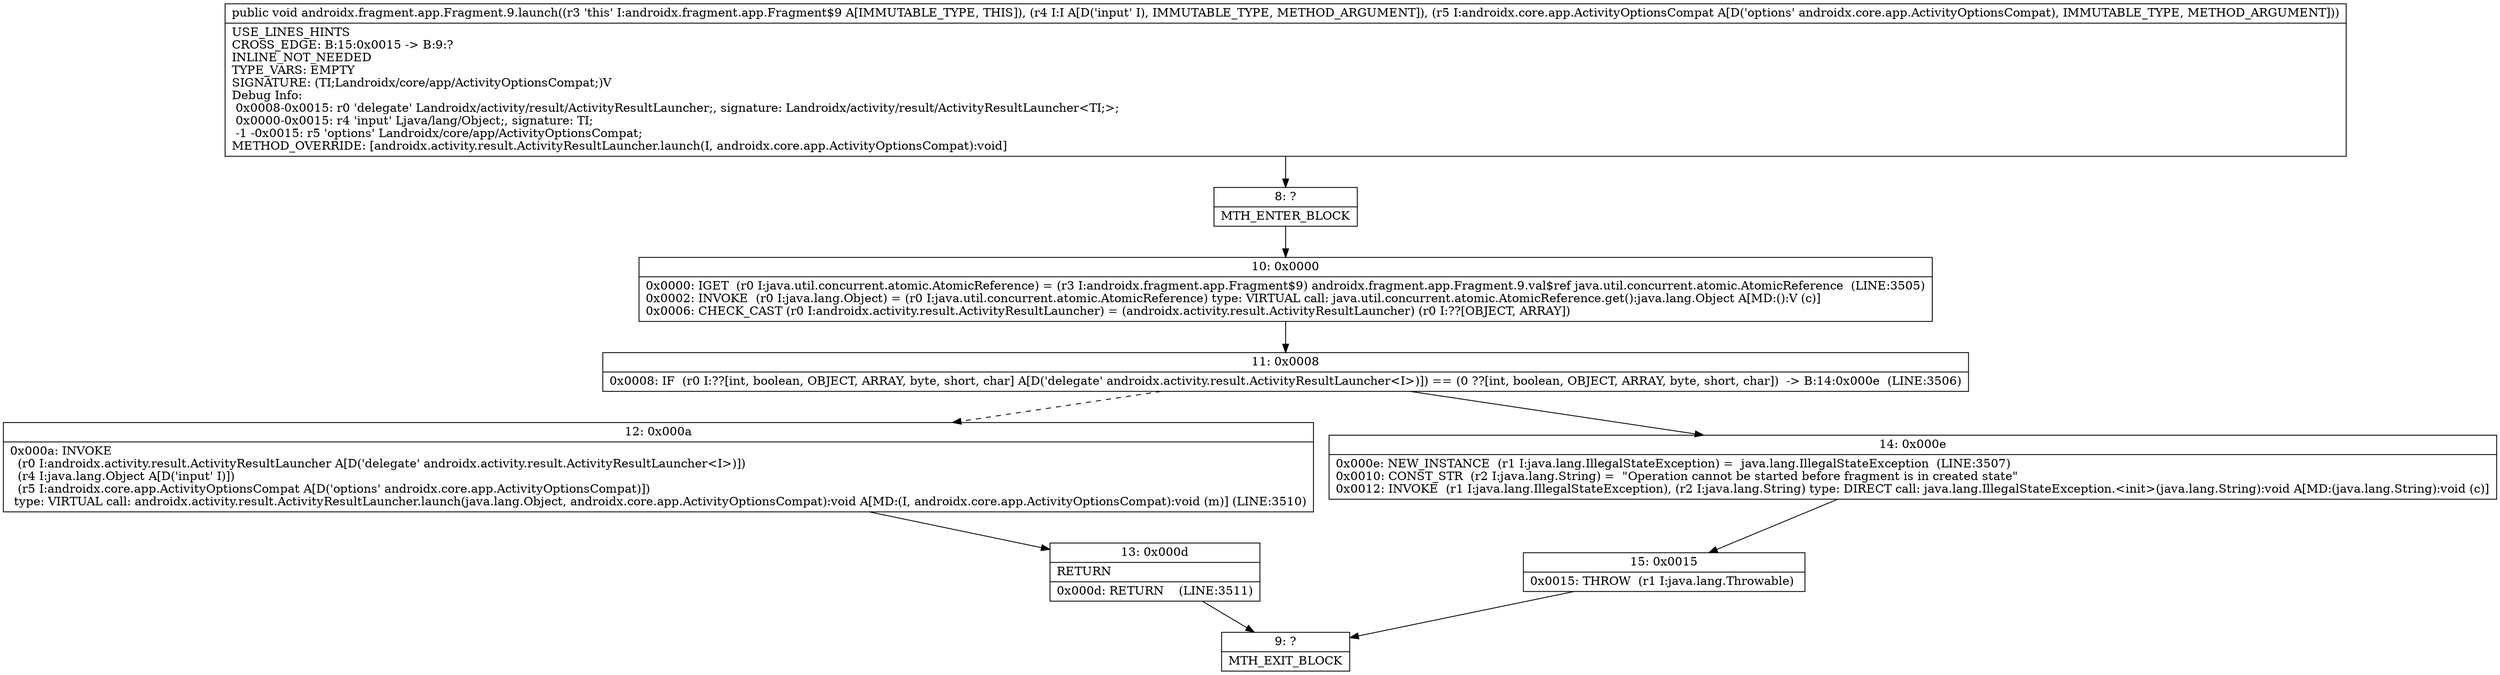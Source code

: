 digraph "CFG forandroidx.fragment.app.Fragment.9.launch(Ljava\/lang\/Object;Landroidx\/core\/app\/ActivityOptionsCompat;)V" {
Node_8 [shape=record,label="{8\:\ ?|MTH_ENTER_BLOCK\l}"];
Node_10 [shape=record,label="{10\:\ 0x0000|0x0000: IGET  (r0 I:java.util.concurrent.atomic.AtomicReference) = (r3 I:androidx.fragment.app.Fragment$9) androidx.fragment.app.Fragment.9.val$ref java.util.concurrent.atomic.AtomicReference  (LINE:3505)\l0x0002: INVOKE  (r0 I:java.lang.Object) = (r0 I:java.util.concurrent.atomic.AtomicReference) type: VIRTUAL call: java.util.concurrent.atomic.AtomicReference.get():java.lang.Object A[MD:():V (c)]\l0x0006: CHECK_CAST (r0 I:androidx.activity.result.ActivityResultLauncher) = (androidx.activity.result.ActivityResultLauncher) (r0 I:??[OBJECT, ARRAY]) \l}"];
Node_11 [shape=record,label="{11\:\ 0x0008|0x0008: IF  (r0 I:??[int, boolean, OBJECT, ARRAY, byte, short, char] A[D('delegate' androidx.activity.result.ActivityResultLauncher\<I\>)]) == (0 ??[int, boolean, OBJECT, ARRAY, byte, short, char])  \-\> B:14:0x000e  (LINE:3506)\l}"];
Node_12 [shape=record,label="{12\:\ 0x000a|0x000a: INVOKE  \l  (r0 I:androidx.activity.result.ActivityResultLauncher A[D('delegate' androidx.activity.result.ActivityResultLauncher\<I\>)])\l  (r4 I:java.lang.Object A[D('input' I)])\l  (r5 I:androidx.core.app.ActivityOptionsCompat A[D('options' androidx.core.app.ActivityOptionsCompat)])\l type: VIRTUAL call: androidx.activity.result.ActivityResultLauncher.launch(java.lang.Object, androidx.core.app.ActivityOptionsCompat):void A[MD:(I, androidx.core.app.ActivityOptionsCompat):void (m)] (LINE:3510)\l}"];
Node_13 [shape=record,label="{13\:\ 0x000d|RETURN\l|0x000d: RETURN    (LINE:3511)\l}"];
Node_9 [shape=record,label="{9\:\ ?|MTH_EXIT_BLOCK\l}"];
Node_14 [shape=record,label="{14\:\ 0x000e|0x000e: NEW_INSTANCE  (r1 I:java.lang.IllegalStateException) =  java.lang.IllegalStateException  (LINE:3507)\l0x0010: CONST_STR  (r2 I:java.lang.String) =  \"Operation cannot be started before fragment is in created state\" \l0x0012: INVOKE  (r1 I:java.lang.IllegalStateException), (r2 I:java.lang.String) type: DIRECT call: java.lang.IllegalStateException.\<init\>(java.lang.String):void A[MD:(java.lang.String):void (c)]\l}"];
Node_15 [shape=record,label="{15\:\ 0x0015|0x0015: THROW  (r1 I:java.lang.Throwable) \l}"];
MethodNode[shape=record,label="{public void androidx.fragment.app.Fragment.9.launch((r3 'this' I:androidx.fragment.app.Fragment$9 A[IMMUTABLE_TYPE, THIS]), (r4 I:I A[D('input' I), IMMUTABLE_TYPE, METHOD_ARGUMENT]), (r5 I:androidx.core.app.ActivityOptionsCompat A[D('options' androidx.core.app.ActivityOptionsCompat), IMMUTABLE_TYPE, METHOD_ARGUMENT]))  | USE_LINES_HINTS\lCROSS_EDGE: B:15:0x0015 \-\> B:9:?\lINLINE_NOT_NEEDED\lTYPE_VARS: EMPTY\lSIGNATURE: (TI;Landroidx\/core\/app\/ActivityOptionsCompat;)V\lDebug Info:\l  0x0008\-0x0015: r0 'delegate' Landroidx\/activity\/result\/ActivityResultLauncher;, signature: Landroidx\/activity\/result\/ActivityResultLauncher\<TI;\>;\l  0x0000\-0x0015: r4 'input' Ljava\/lang\/Object;, signature: TI;\l  \-1 \-0x0015: r5 'options' Landroidx\/core\/app\/ActivityOptionsCompat;\lMETHOD_OVERRIDE: [androidx.activity.result.ActivityResultLauncher.launch(I, androidx.core.app.ActivityOptionsCompat):void]\l}"];
MethodNode -> Node_8;Node_8 -> Node_10;
Node_10 -> Node_11;
Node_11 -> Node_12[style=dashed];
Node_11 -> Node_14;
Node_12 -> Node_13;
Node_13 -> Node_9;
Node_14 -> Node_15;
Node_15 -> Node_9;
}

